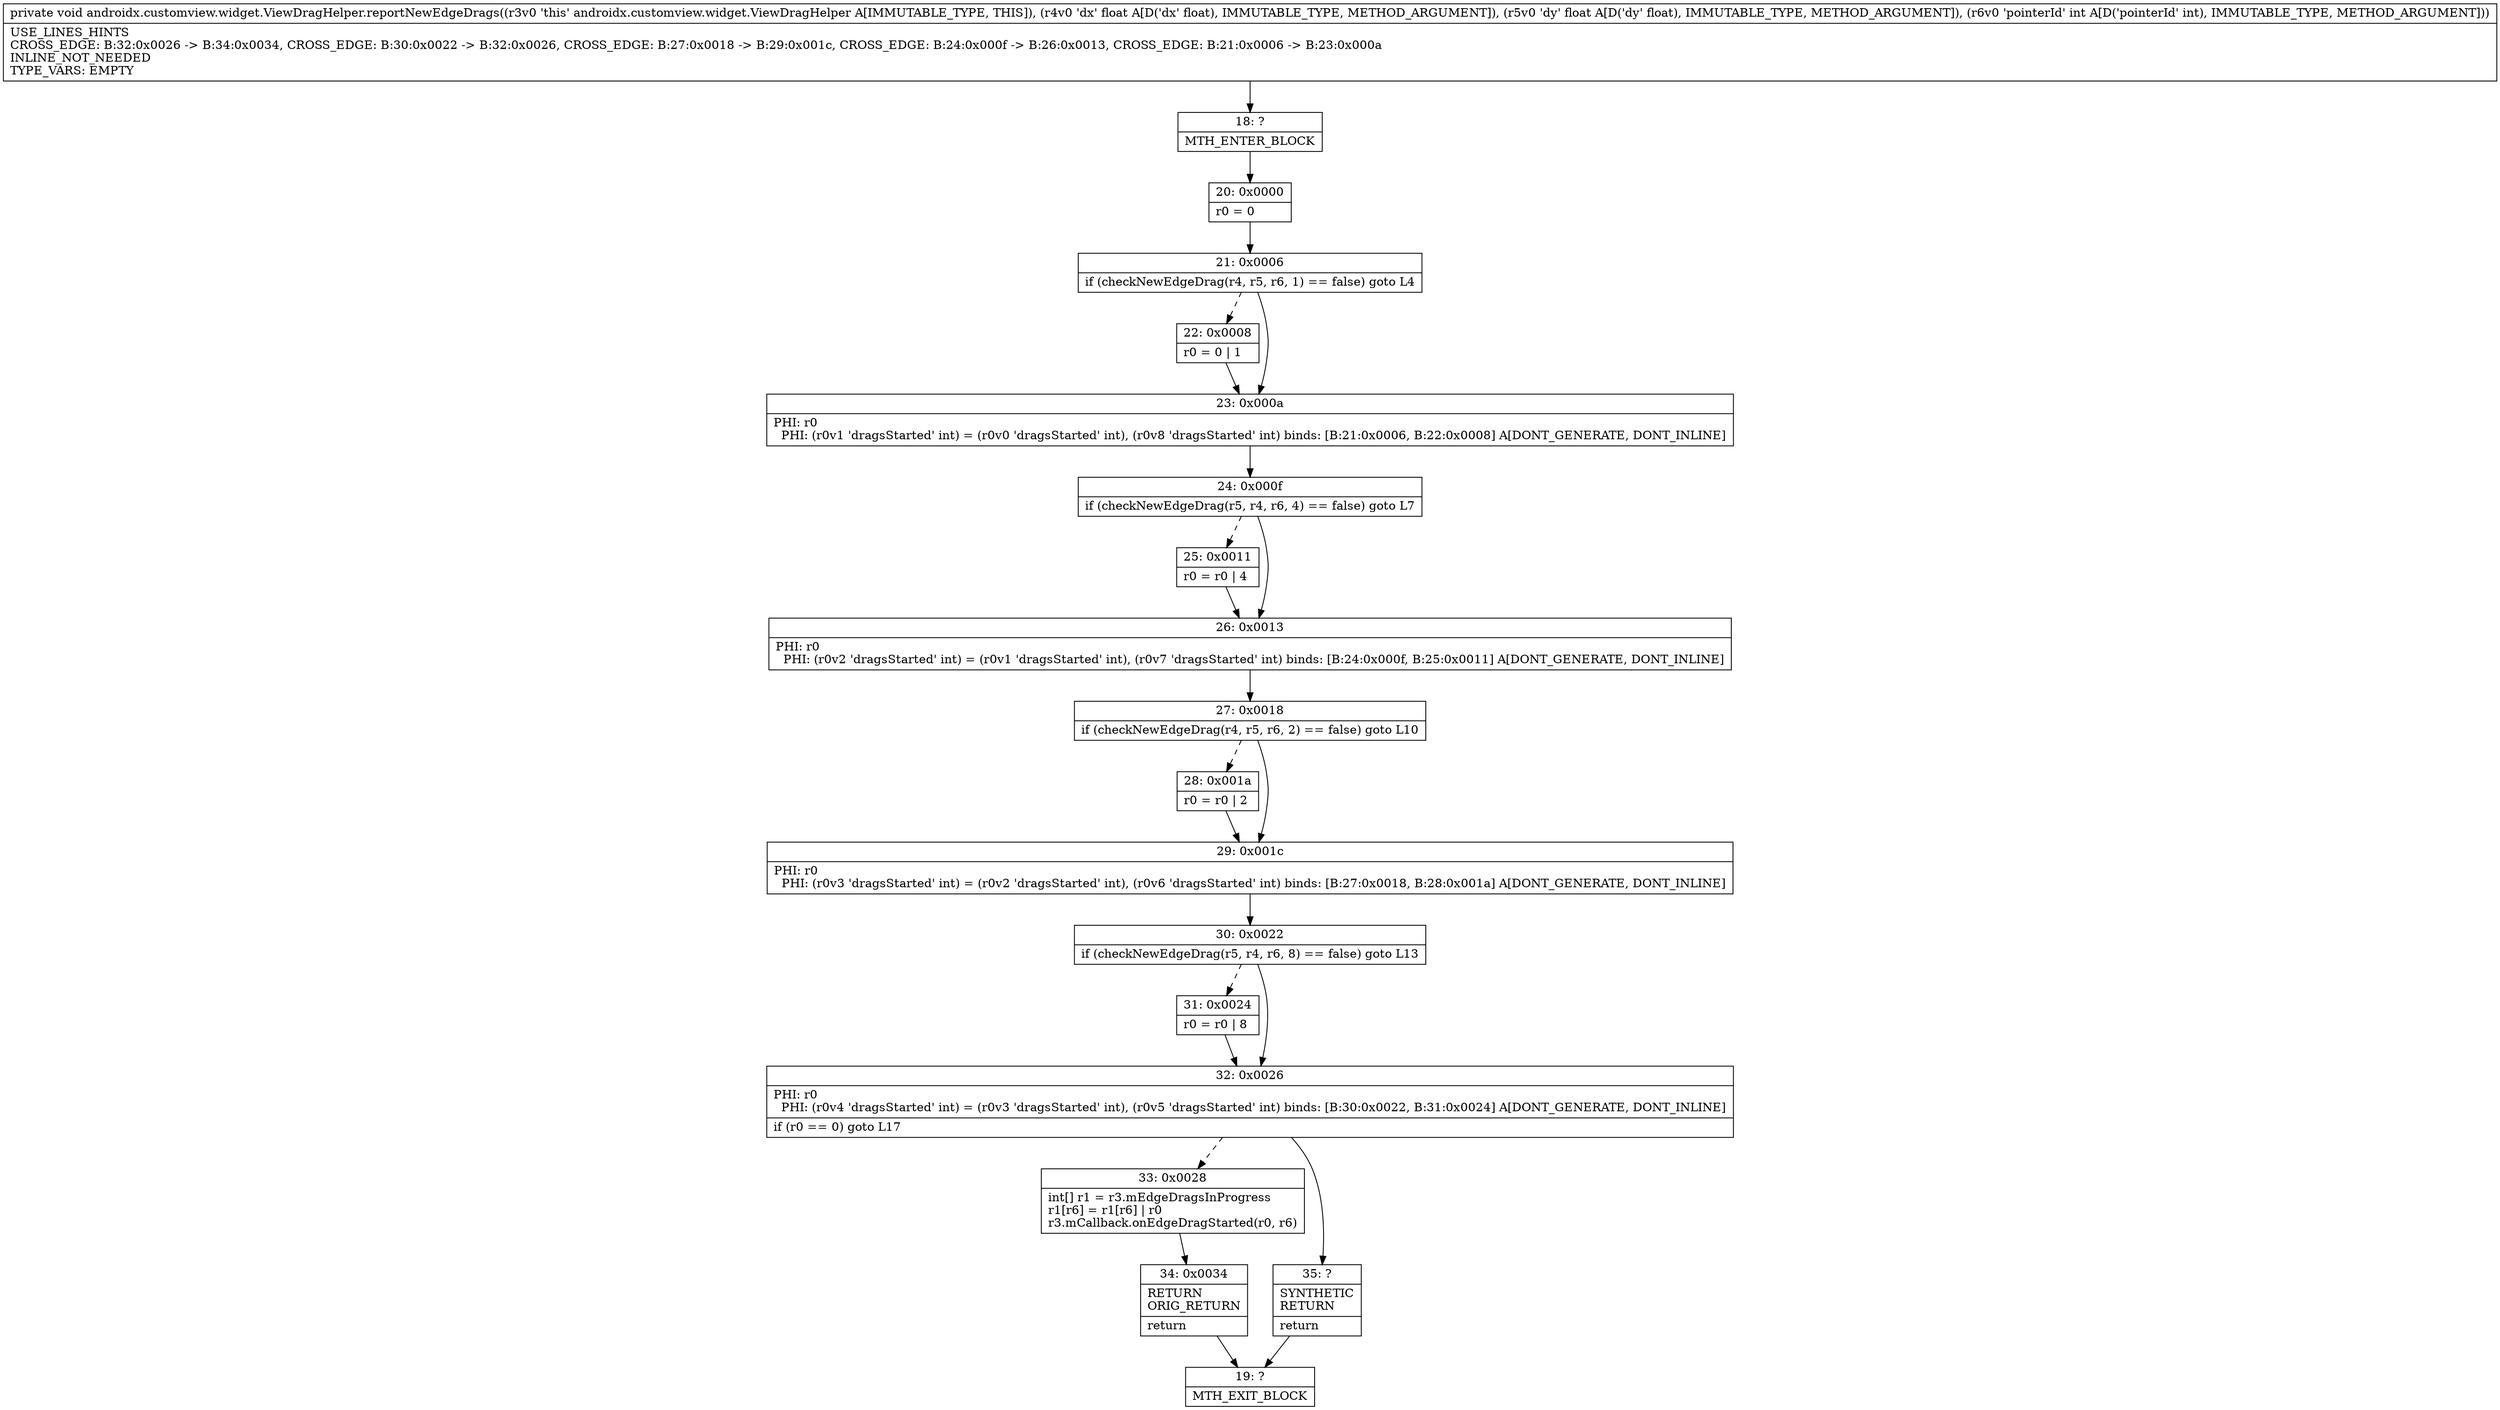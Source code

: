 digraph "CFG forandroidx.customview.widget.ViewDragHelper.reportNewEdgeDrags(FFI)V" {
Node_18 [shape=record,label="{18\:\ ?|MTH_ENTER_BLOCK\l}"];
Node_20 [shape=record,label="{20\:\ 0x0000|r0 = 0\l}"];
Node_21 [shape=record,label="{21\:\ 0x0006|if (checkNewEdgeDrag(r4, r5, r6, 1) == false) goto L4\l}"];
Node_22 [shape=record,label="{22\:\ 0x0008|r0 = 0 \| 1\l}"];
Node_23 [shape=record,label="{23\:\ 0x000a|PHI: r0 \l  PHI: (r0v1 'dragsStarted' int) = (r0v0 'dragsStarted' int), (r0v8 'dragsStarted' int) binds: [B:21:0x0006, B:22:0x0008] A[DONT_GENERATE, DONT_INLINE]\l}"];
Node_24 [shape=record,label="{24\:\ 0x000f|if (checkNewEdgeDrag(r5, r4, r6, 4) == false) goto L7\l}"];
Node_25 [shape=record,label="{25\:\ 0x0011|r0 = r0 \| 4\l}"];
Node_26 [shape=record,label="{26\:\ 0x0013|PHI: r0 \l  PHI: (r0v2 'dragsStarted' int) = (r0v1 'dragsStarted' int), (r0v7 'dragsStarted' int) binds: [B:24:0x000f, B:25:0x0011] A[DONT_GENERATE, DONT_INLINE]\l}"];
Node_27 [shape=record,label="{27\:\ 0x0018|if (checkNewEdgeDrag(r4, r5, r6, 2) == false) goto L10\l}"];
Node_28 [shape=record,label="{28\:\ 0x001a|r0 = r0 \| 2\l}"];
Node_29 [shape=record,label="{29\:\ 0x001c|PHI: r0 \l  PHI: (r0v3 'dragsStarted' int) = (r0v2 'dragsStarted' int), (r0v6 'dragsStarted' int) binds: [B:27:0x0018, B:28:0x001a] A[DONT_GENERATE, DONT_INLINE]\l}"];
Node_30 [shape=record,label="{30\:\ 0x0022|if (checkNewEdgeDrag(r5, r4, r6, 8) == false) goto L13\l}"];
Node_31 [shape=record,label="{31\:\ 0x0024|r0 = r0 \| 8\l}"];
Node_32 [shape=record,label="{32\:\ 0x0026|PHI: r0 \l  PHI: (r0v4 'dragsStarted' int) = (r0v3 'dragsStarted' int), (r0v5 'dragsStarted' int) binds: [B:30:0x0022, B:31:0x0024] A[DONT_GENERATE, DONT_INLINE]\l|if (r0 == 0) goto L17\l}"];
Node_33 [shape=record,label="{33\:\ 0x0028|int[] r1 = r3.mEdgeDragsInProgress\lr1[r6] = r1[r6] \| r0\lr3.mCallback.onEdgeDragStarted(r0, r6)\l}"];
Node_34 [shape=record,label="{34\:\ 0x0034|RETURN\lORIG_RETURN\l|return\l}"];
Node_19 [shape=record,label="{19\:\ ?|MTH_EXIT_BLOCK\l}"];
Node_35 [shape=record,label="{35\:\ ?|SYNTHETIC\lRETURN\l|return\l}"];
MethodNode[shape=record,label="{private void androidx.customview.widget.ViewDragHelper.reportNewEdgeDrags((r3v0 'this' androidx.customview.widget.ViewDragHelper A[IMMUTABLE_TYPE, THIS]), (r4v0 'dx' float A[D('dx' float), IMMUTABLE_TYPE, METHOD_ARGUMENT]), (r5v0 'dy' float A[D('dy' float), IMMUTABLE_TYPE, METHOD_ARGUMENT]), (r6v0 'pointerId' int A[D('pointerId' int), IMMUTABLE_TYPE, METHOD_ARGUMENT]))  | USE_LINES_HINTS\lCROSS_EDGE: B:32:0x0026 \-\> B:34:0x0034, CROSS_EDGE: B:30:0x0022 \-\> B:32:0x0026, CROSS_EDGE: B:27:0x0018 \-\> B:29:0x001c, CROSS_EDGE: B:24:0x000f \-\> B:26:0x0013, CROSS_EDGE: B:21:0x0006 \-\> B:23:0x000a\lINLINE_NOT_NEEDED\lTYPE_VARS: EMPTY\l}"];
MethodNode -> Node_18;Node_18 -> Node_20;
Node_20 -> Node_21;
Node_21 -> Node_22[style=dashed];
Node_21 -> Node_23;
Node_22 -> Node_23;
Node_23 -> Node_24;
Node_24 -> Node_25[style=dashed];
Node_24 -> Node_26;
Node_25 -> Node_26;
Node_26 -> Node_27;
Node_27 -> Node_28[style=dashed];
Node_27 -> Node_29;
Node_28 -> Node_29;
Node_29 -> Node_30;
Node_30 -> Node_31[style=dashed];
Node_30 -> Node_32;
Node_31 -> Node_32;
Node_32 -> Node_33[style=dashed];
Node_32 -> Node_35;
Node_33 -> Node_34;
Node_34 -> Node_19;
Node_35 -> Node_19;
}

